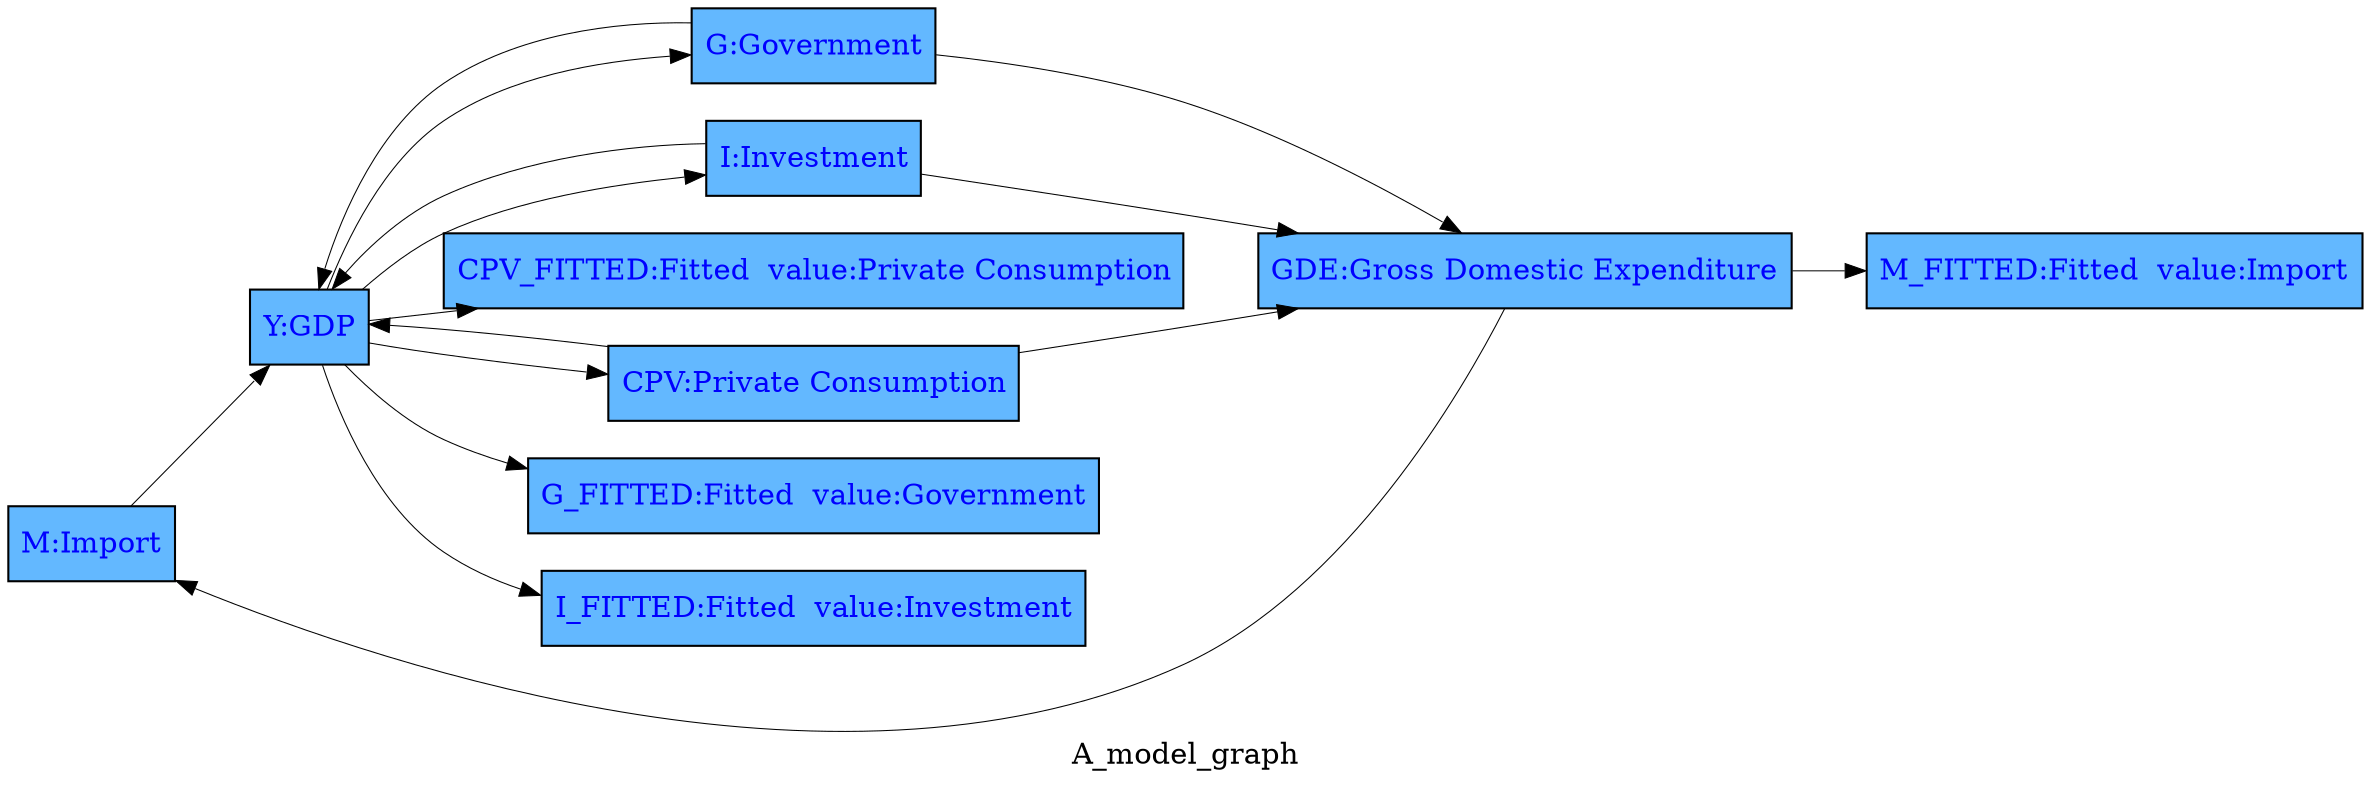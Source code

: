 digraph TD { rankdir ="LR" 
{node  [margin=0.025 fontcolor=blue style=filled ] 
 "M" [ shape=box fillcolor= steelblue1 tooltip="Import&#10;FRML &lt;FIXABLE, DAMP&gt; M = (M(-1)*EXP(M_A+ (-C2_M*(LOG(M(-1))-LOG(GDE(-1))-C1_M)+C3_M*((LOG(GDE))-(LOG(GDE(-1))))) )) * (1-M_D)+ M_X*M_D &#36;"  margin=0.025 fontcolor=blue style = filled  label=<<TABLE BORDER='0' CELLBORDER = '0' style = "filled"  > <TR><TD tooltip="Import&#10;FRML &lt;FIXABLE, DAMP&gt; M = (M(-1)*EXP(M_A+ (-C2_M*(LOG(M(-1))-LOG(GDE(-1))-C1_M)+C3_M*((LOG(GDE))-(LOG(GDE(-1))))) )) * (1-M_D)+ M_X*M_D &#36;">M:Import</TD></TR> </TABLE>> ]
"G" [ shape=box fillcolor= steelblue1 tooltip="Government&#10;FRML &lt;FIXABLE, DAMP&gt; G = (G(-1)*EXP(G_A+ (-C2_G*(LOG(G(-1))-LOG(Y(-1))-C1_G)+C3_G*((LOG(Y))-(LOG(Y(-1))))) )) * (1-G_D)+ G_X*G_D &#36;"  margin=0.025 fontcolor=blue style = filled  label=<<TABLE BORDER='0' CELLBORDER = '0' style = "filled"  > <TR><TD tooltip="Government&#10;FRML &lt;FIXABLE, DAMP&gt; G = (G(-1)*EXP(G_A+ (-C2_G*(LOG(G(-1))-LOG(Y(-1))-C1_G)+C3_G*((LOG(Y))-(LOG(Y(-1))))) )) * (1-G_D)+ G_X*G_D &#36;">G:Government</TD></TR> </TABLE>> ]
"CPV_FITTED" [ shape=box fillcolor= steelblue1 tooltip="Fitted  value:Private Consumption&#10;FRML &lt;FIT&gt; CPV_FITTED = CPV(-1)*EXP( (-C2_CPV*(LOG(CPV(-1))-LOG(Y(-1))-C1_CPV)+C3_CPV*((LOG(Y))-(LOG(Y(-1))))) )&#36;"  margin=0.025 fontcolor=blue style = filled  label=<<TABLE BORDER='0' CELLBORDER = '0' style = "filled"  > <TR><TD tooltip="Fitted  value:Private Consumption&#10;FRML &lt;FIT&gt; CPV_FITTED = CPV(-1)*EXP( (-C2_CPV*(LOG(CPV(-1))-LOG(Y(-1))-C1_CPV)+C3_CPV*((LOG(Y))-(LOG(Y(-1))))) )&#36;">CPV_FITTED:Fitted  value:Private Consumption</TD></TR> </TABLE>> ]
"GDE" [ shape=box fillcolor= steelblue1 tooltip="Gross Domestic Expenditure&#10;FRML &lt;IDENT&gt; GDE = CPV+I+G&#36;"  margin=0.025 fontcolor=blue style = filled  label=<<TABLE BORDER='0' CELLBORDER = '0' style = "filled"  > <TR><TD tooltip="Gross Domestic Expenditure&#10;FRML &lt;IDENT&gt; GDE = CPV+I+G&#36;">GDE:Gross Domestic Expenditure</TD></TR> </TABLE>> ]
"I" [ shape=box fillcolor= steelblue1 tooltip="Investment&#10;FRML &lt;FIXABLE, DAMP&gt; I = (I(-1)*EXP(I_A+ (-C2_I*(LOG(I(-1))-LOG(Y(-1)-G(-1))-C1_I)+C3_I*((LOG(Y))-(LOG(Y(-1))))) )) * (1-I_D)+ I_X*I_D &#36;"  margin=0.025 fontcolor=blue style = filled  label=<<TABLE BORDER='0' CELLBORDER = '0' style = "filled"  > <TR><TD tooltip="Investment&#10;FRML &lt;FIXABLE, DAMP&gt; I = (I(-1)*EXP(I_A+ (-C2_I*(LOG(I(-1))-LOG(Y(-1)-G(-1))-C1_I)+C3_I*((LOG(Y))-(LOG(Y(-1))))) )) * (1-I_D)+ I_X*I_D &#36;">I:Investment</TD></TR> </TABLE>> ]
"Y" [ shape=box fillcolor= steelblue1 tooltip="GDP&#10;FRML &lt;IDENT&gt; Y = CPV+I+G+X-M+YDISC&#36;"  margin=0.025 fontcolor=blue style = filled  label=<<TABLE BORDER='0' CELLBORDER = '0' style = "filled"  > <TR><TD tooltip="GDP&#10;FRML &lt;IDENT&gt; Y = CPV+I+G+X-M+YDISC&#36;">Y:GDP</TD></TR> </TABLE>> ]
"CPV" [ shape=box fillcolor= steelblue1 tooltip="Private Consumption&#10;FRML &lt;FIXABLE, DAMP&gt; CPV = (CPV(-1)*EXP(CPV_A+ (-C2_CPV*(LOG(CPV(-1))-LOG(Y(-1))-C1_CPV)+C3_CPV*((LOG(Y))-(LOG(Y(-1))))) )) * (1-CPV_D)+ CPV_X*CPV_D &#36;"  margin=0.025 fontcolor=blue style = filled  label=<<TABLE BORDER='0' CELLBORDER = '0' style = "filled"  > <TR><TD tooltip="Private Consumption&#10;FRML &lt;FIXABLE, DAMP&gt; CPV = (CPV(-1)*EXP(CPV_A+ (-C2_CPV*(LOG(CPV(-1))-LOG(Y(-1))-C1_CPV)+C3_CPV*((LOG(Y))-(LOG(Y(-1))))) )) * (1-CPV_D)+ CPV_X*CPV_D &#36;">CPV:Private Consumption</TD></TR> </TABLE>> ]
"M_FITTED" [ shape=box fillcolor= steelblue1 tooltip="Fitted  value:Import&#10;FRML &lt;FIT&gt; M_FITTED = M(-1)*EXP( (-C2_M*(LOG(M(-1))-LOG(GDE(-1))-C1_M)+C3_M*((LOG(GDE))-(LOG(GDE(-1))))) )&#36;"  margin=0.025 fontcolor=blue style = filled  label=<<TABLE BORDER='0' CELLBORDER = '0' style = "filled"  > <TR><TD tooltip="Fitted  value:Import&#10;FRML &lt;FIT&gt; M_FITTED = M(-1)*EXP( (-C2_M*(LOG(M(-1))-LOG(GDE(-1))-C1_M)+C3_M*((LOG(GDE))-(LOG(GDE(-1))))) )&#36;">M_FITTED:Fitted  value:Import</TD></TR> </TABLE>> ]
"G_FITTED" [ shape=box fillcolor= steelblue1 tooltip="Fitted  value:Government&#10;FRML &lt;FIT&gt; G_FITTED = G(-1)*EXP( (-C2_G*(LOG(G(-1))-LOG(Y(-1))-C1_G)+C3_G*((LOG(Y))-(LOG(Y(-1))))) )&#36;"  margin=0.025 fontcolor=blue style = filled  label=<<TABLE BORDER='0' CELLBORDER = '0' style = "filled"  > <TR><TD tooltip="Fitted  value:Government&#10;FRML &lt;FIT&gt; G_FITTED = G(-1)*EXP( (-C2_G*(LOG(G(-1))-LOG(Y(-1))-C1_G)+C3_G*((LOG(Y))-(LOG(Y(-1))))) )&#36;">G_FITTED:Fitted  value:Government</TD></TR> </TABLE>> ]
"I_FITTED" [ shape=box fillcolor= steelblue1 tooltip="Fitted  value:Investment&#10;FRML &lt;FIT&gt; I_FITTED = I(-1)*EXP( (-C2_I*(LOG(I(-1))-LOG(Y(-1)-G(-1))-C1_I)+C3_I*((LOG(Y))-(LOG(Y(-1))))) )&#36;"  margin=0.025 fontcolor=blue style = filled  label=<<TABLE BORDER='0' CELLBORDER = '0' style = "filled"  > <TR><TD tooltip="Fitted  value:Investment&#10;FRML &lt;FIT&gt; I_FITTED = I(-1)*EXP( (-C2_I*(LOG(I(-1))-LOG(Y(-1)-G(-1))-C1_I)+C3_I*((LOG(Y))-(LOG(Y(-1))))) )&#36;">I_FITTED:Fitted  value:Investment</TD></TR> </TABLE>> ] 
} 
"Y" -> "CPV" [ style = filled tooltip=NA href="bogus" penwidth = 0.5 ]
"CPV" -> "GDE" [ style = filled tooltip=NA href="bogus" penwidth = 0.5 ]
"Y" -> "I" [ style = filled tooltip=NA href="bogus" penwidth = 0.5 ]
"G" -> "GDE" [ style = filled tooltip=NA href="bogus" penwidth = 0.5 ]
"Y" -> "I_FITTED" [ style = filled tooltip=NA href="bogus" penwidth = 0.5 ]
"I" -> "GDE" [ style = filled tooltip=NA href="bogus" penwidth = 0.5 ]
"Y" -> "G_FITTED" [ style = filled tooltip=NA href="bogus" penwidth = 0.5 ]
"GDE" -> "M_FITTED" [ style = filled tooltip=NA href="bogus" penwidth = 0.5 ]
"I" -> "Y" [ style = filled tooltip=NA href="bogus" penwidth = 0.5 ]
"GDE" -> "M" [ style = filled tooltip=NA href="bogus" penwidth = 0.5 ]
"Y" -> "G" [ style = filled tooltip=NA href="bogus" penwidth = 0.5 ]
"CPV" -> "Y" [ style = filled tooltip=NA href="bogus" penwidth = 0.5 ]
"Y" -> "CPV_FITTED" [ style = filled tooltip=NA href="bogus" penwidth = 0.5 ]
"M" -> "Y" [ style = filled tooltip=NA href="bogus" penwidth = 0.5 ]
"G" -> "Y" [ style = filled tooltip=NA href="bogus" penwidth = 0.5 ]
 label = "A_model_graph";
}
